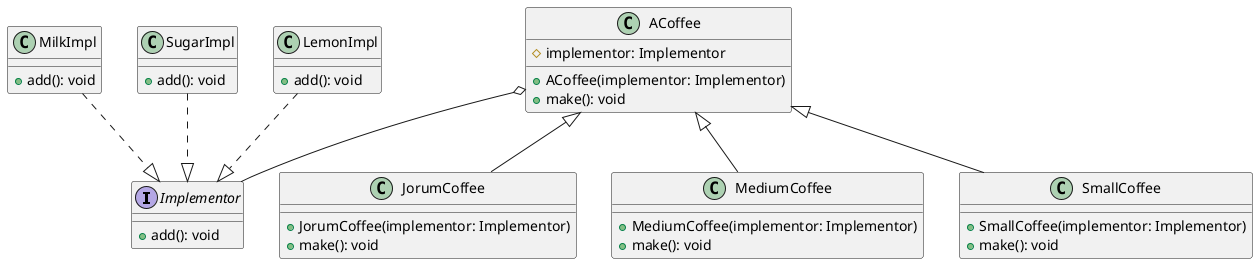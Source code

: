 @startuml

interface Implementor{
    +add(): void
}
class ACoffee{
    #implementor: Implementor
    +ACoffee(implementor: Implementor)
    +make(): void
}
class MilkImpl{
    +add(): void
}
class SugarImpl{
    +add(): void
}
class LemonImpl{
    +add(): void
}
class JorumCoffee{
    +JorumCoffee(implementor: Implementor)
    +make(): void
}
class MediumCoffee{
    +MediumCoffee(implementor: Implementor)
    +make(): void
}
class SmallCoffee{
    +SmallCoffee(implementor: Implementor)
    +make(): void
}
ACoffee <|-- JorumCoffee
ACoffee <|-- MediumCoffee
ACoffee <|-- SmallCoffee
MilkImpl ..|> Implementor
LemonImpl ..|> Implementor
SugarImpl ..|> Implementor
ACoffee o-- Implementor
@enduml